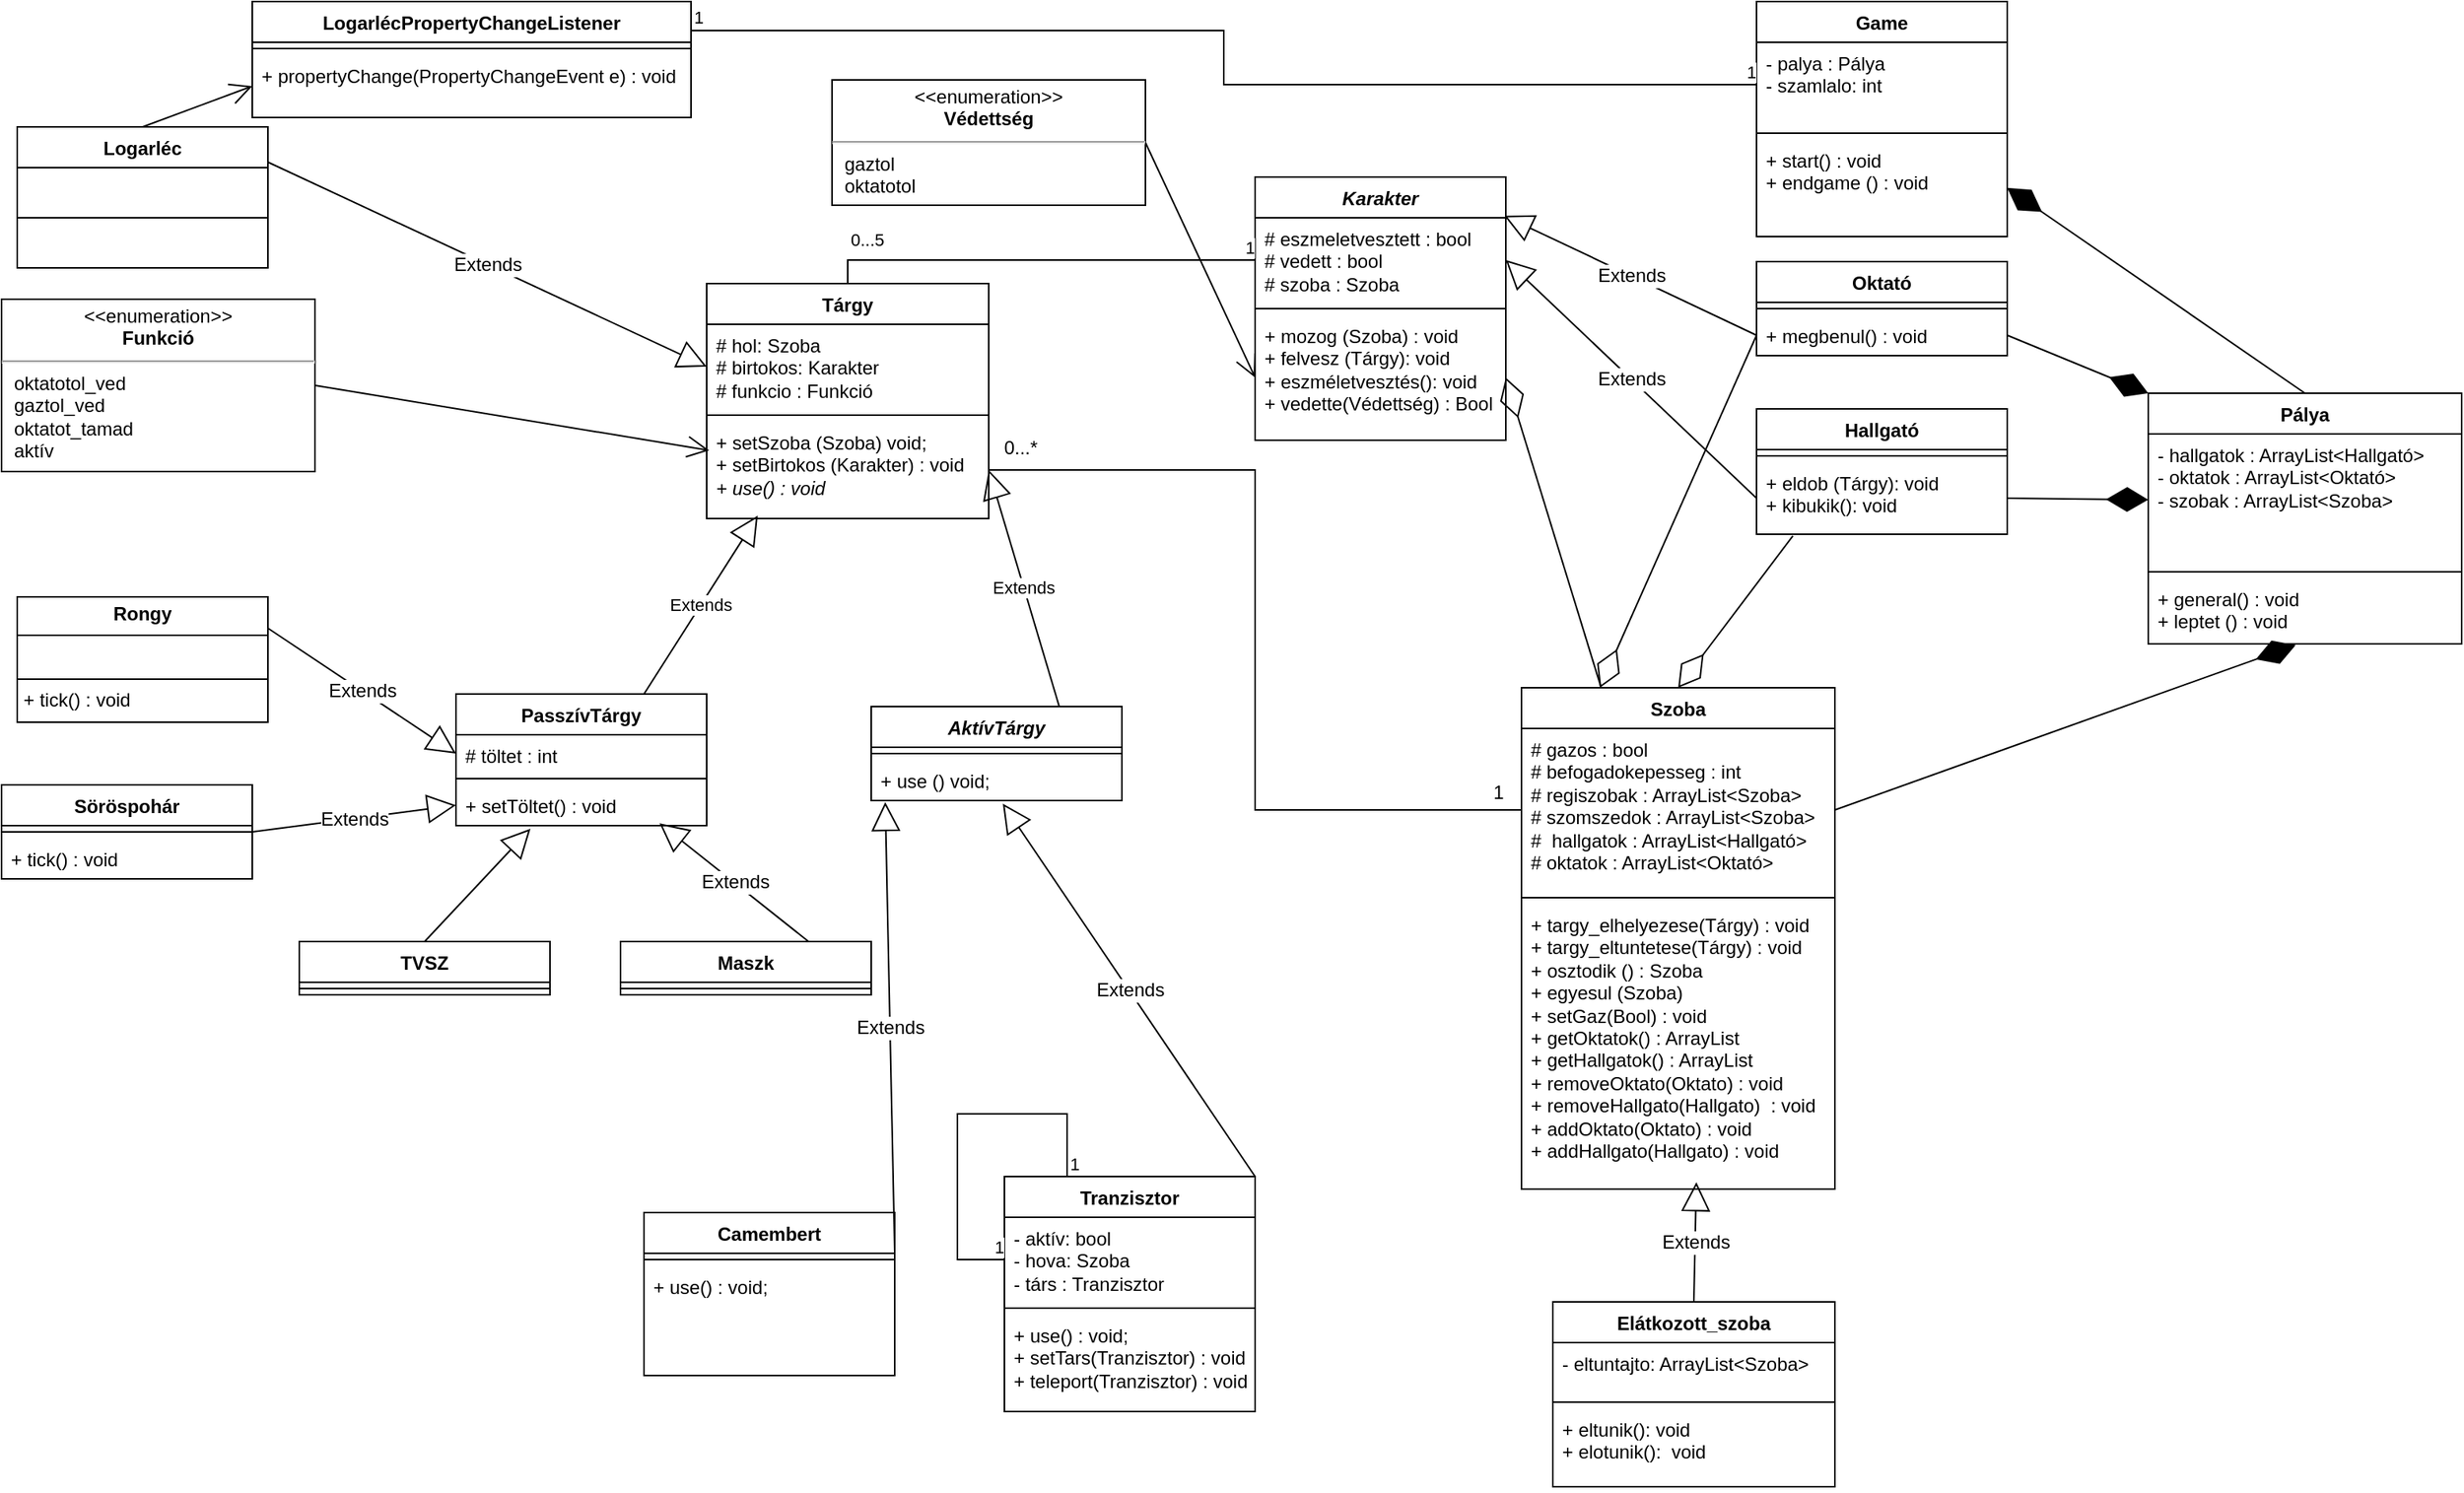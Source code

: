 <mxfile version="24.0.4" type="device">
  <diagram id="C5RBs43oDa-KdzZeNtuy" name="Page-1">
    <mxGraphModel dx="3015" dy="1791" grid="1" gridSize="10" guides="1" tooltips="1" connect="1" arrows="1" fold="1" page="1" pageScale="1" pageWidth="827" pageHeight="1169" math="0" shadow="0">
      <root>
        <mxCell id="WIyWlLk6GJQsqaUBKTNV-0" />
        <mxCell id="WIyWlLk6GJQsqaUBKTNV-1" parent="WIyWlLk6GJQsqaUBKTNV-0" />
        <mxCell id="liVg2b1eHVzyyDHq6AiH-12" value="Hallgató" style="swimlane;fontStyle=1;align=center;verticalAlign=top;childLayout=stackLayout;horizontal=1;startSize=26;horizontalStack=0;resizeParent=1;resizeParentMax=0;resizeLast=0;collapsible=1;marginBottom=0;whiteSpace=wrap;html=1;" parent="WIyWlLk6GJQsqaUBKTNV-1" vertex="1">
          <mxGeometry x="-450" y="-250" width="160" height="80" as="geometry" />
        </mxCell>
        <mxCell id="liVg2b1eHVzyyDHq6AiH-14" value="" style="line;strokeWidth=1;fillColor=none;align=left;verticalAlign=middle;spacingTop=-1;spacingLeft=3;spacingRight=3;rotatable=0;labelPosition=right;points=[];portConstraint=eastwest;strokeColor=inherit;" parent="liVg2b1eHVzyyDHq6AiH-12" vertex="1">
          <mxGeometry y="26" width="160" height="8" as="geometry" />
        </mxCell>
        <mxCell id="liVg2b1eHVzyyDHq6AiH-15" value="+ eldob (Tárgy): void&lt;div&gt;+ kibukik(): void&lt;/div&gt;" style="text;strokeColor=none;fillColor=none;align=left;verticalAlign=top;spacingLeft=4;spacingRight=4;overflow=hidden;rotatable=0;points=[[0,0.5],[1,0.5]];portConstraint=eastwest;whiteSpace=wrap;html=1;" parent="liVg2b1eHVzyyDHq6AiH-12" vertex="1">
          <mxGeometry y="34" width="160" height="46" as="geometry" />
        </mxCell>
        <mxCell id="liVg2b1eHVzyyDHq6AiH-16" value="Extends" style="endArrow=block;endSize=16;endFill=0;html=1;rounded=0;fontSize=12;exitX=0;exitY=0.5;exitDx=0;exitDy=0;entryX=0.994;entryY=-0.023;entryDx=0;entryDy=0;entryPerimeter=0;" parent="WIyWlLk6GJQsqaUBKTNV-1" source="CmgG8IMW6oukcENmb1vx-8" target="liVg2b1eHVzyyDHq6AiH-5" edge="1">
          <mxGeometry width="160" relative="1" as="geometry">
            <mxPoint x="-160" y="130" as="sourcePoint" />
            <mxPoint x="620" y="510" as="targetPoint" />
          </mxGeometry>
        </mxCell>
        <mxCell id="liVg2b1eHVzyyDHq6AiH-17" value="Extends" style="endArrow=block;endSize=16;endFill=0;html=1;rounded=0;fontSize=12;exitX=0;exitY=0.5;exitDx=0;exitDy=0;entryX=1;entryY=0.5;entryDx=0;entryDy=0;" parent="WIyWlLk6GJQsqaUBKTNV-1" source="liVg2b1eHVzyyDHq6AiH-15" target="liVg2b1eHVzyyDHq6AiH-5" edge="1">
          <mxGeometry width="160" relative="1" as="geometry">
            <mxPoint x="300" y="581" as="sourcePoint" />
            <mxPoint x="220" y="360" as="targetPoint" />
          </mxGeometry>
        </mxCell>
        <mxCell id="liVg2b1eHVzyyDHq6AiH-18" value="Tárgy" style="swimlane;fontStyle=1;align=center;verticalAlign=top;childLayout=stackLayout;horizontal=1;startSize=26;horizontalStack=0;resizeParent=1;resizeParentMax=0;resizeLast=0;collapsible=1;marginBottom=0;whiteSpace=wrap;html=1;" parent="WIyWlLk6GJQsqaUBKTNV-1" vertex="1">
          <mxGeometry x="-1120" y="-330" width="180" height="150" as="geometry" />
        </mxCell>
        <mxCell id="liVg2b1eHVzyyDHq6AiH-19" value="# hol: Szoba&lt;div&gt;# birtokos: Karakter&lt;/div&gt;&lt;div&gt;# funkcio : Funkció&lt;br&gt;&lt;/div&gt;" style="text;strokeColor=none;fillColor=none;align=left;verticalAlign=top;spacingLeft=4;spacingRight=4;overflow=hidden;rotatable=0;points=[[0,0.5],[1,0.5]];portConstraint=eastwest;whiteSpace=wrap;html=1;" parent="liVg2b1eHVzyyDHq6AiH-18" vertex="1">
          <mxGeometry y="26" width="180" height="54" as="geometry" />
        </mxCell>
        <mxCell id="liVg2b1eHVzyyDHq6AiH-20" value="" style="line;strokeWidth=1;fillColor=none;align=left;verticalAlign=middle;spacingTop=-1;spacingLeft=3;spacingRight=3;rotatable=0;labelPosition=right;points=[];portConstraint=eastwest;strokeColor=inherit;" parent="liVg2b1eHVzyyDHq6AiH-18" vertex="1">
          <mxGeometry y="80" width="180" height="8" as="geometry" />
        </mxCell>
        <mxCell id="liVg2b1eHVzyyDHq6AiH-21" value="+ setSzoba (Szoba) void;&lt;div&gt;+ setBirtokos (Karakter) : void&lt;/div&gt;&lt;div&gt;&lt;i&gt;+ use() : void&lt;/i&gt;&lt;/div&gt;&lt;div&gt;&lt;br&gt;&lt;/div&gt;" style="text;strokeColor=none;fillColor=none;align=left;verticalAlign=top;spacingLeft=4;spacingRight=4;overflow=hidden;rotatable=0;points=[[0,0.5],[1,0.5]];portConstraint=eastwest;whiteSpace=wrap;html=1;" parent="liVg2b1eHVzyyDHq6AiH-18" vertex="1">
          <mxGeometry y="88" width="180" height="62" as="geometry" />
        </mxCell>
        <mxCell id="liVg2b1eHVzyyDHq6AiH-22" value="Camembert" style="swimlane;fontStyle=1;align=center;verticalAlign=top;childLayout=stackLayout;horizontal=1;startSize=26;horizontalStack=0;resizeParent=1;resizeParentMax=0;resizeLast=0;collapsible=1;marginBottom=0;whiteSpace=wrap;html=1;" parent="WIyWlLk6GJQsqaUBKTNV-1" vertex="1">
          <mxGeometry x="-1160" y="263" width="160" height="104" as="geometry" />
        </mxCell>
        <mxCell id="liVg2b1eHVzyyDHq6AiH-24" value="" style="line;strokeWidth=1;fillColor=none;align=left;verticalAlign=middle;spacingTop=-1;spacingLeft=3;spacingRight=3;rotatable=0;labelPosition=right;points=[];portConstraint=eastwest;strokeColor=inherit;" parent="liVg2b1eHVzyyDHq6AiH-22" vertex="1">
          <mxGeometry y="26" width="160" height="8" as="geometry" />
        </mxCell>
        <mxCell id="liVg2b1eHVzyyDHq6AiH-25" value="+ use() : void;" style="text;strokeColor=none;fillColor=none;align=left;verticalAlign=top;spacingLeft=4;spacingRight=4;overflow=hidden;rotatable=0;points=[[0,0.5],[1,0.5]];portConstraint=eastwest;whiteSpace=wrap;html=1;" parent="liVg2b1eHVzyyDHq6AiH-22" vertex="1">
          <mxGeometry y="34" width="160" height="70" as="geometry" />
        </mxCell>
        <mxCell id="liVg2b1eHVzyyDHq6AiH-26" value="Tranzisztor" style="swimlane;fontStyle=1;align=center;verticalAlign=top;childLayout=stackLayout;horizontal=1;startSize=26;horizontalStack=0;resizeParent=1;resizeParentMax=0;resizeLast=0;collapsible=1;marginBottom=0;whiteSpace=wrap;html=1;" parent="WIyWlLk6GJQsqaUBKTNV-1" vertex="1">
          <mxGeometry x="-930" y="240" width="160" height="150" as="geometry" />
        </mxCell>
        <mxCell id="liVg2b1eHVzyyDHq6AiH-27" value="- aktív: bool&lt;br&gt;- hova: Szoba&lt;div&gt;- társ : Tranzisztor&lt;/div&gt;" style="text;strokeColor=none;fillColor=none;align=left;verticalAlign=top;spacingLeft=4;spacingRight=4;overflow=hidden;rotatable=0;points=[[0,0.5],[1,0.5]];portConstraint=eastwest;whiteSpace=wrap;html=1;" parent="liVg2b1eHVzyyDHq6AiH-26" vertex="1">
          <mxGeometry y="26" width="160" height="54" as="geometry" />
        </mxCell>
        <mxCell id="liVg2b1eHVzyyDHq6AiH-28" value="" style="line;strokeWidth=1;fillColor=none;align=left;verticalAlign=middle;spacingTop=-1;spacingLeft=3;spacingRight=3;rotatable=0;labelPosition=right;points=[];portConstraint=eastwest;strokeColor=inherit;" parent="liVg2b1eHVzyyDHq6AiH-26" vertex="1">
          <mxGeometry y="80" width="160" height="8" as="geometry" />
        </mxCell>
        <mxCell id="liVg2b1eHVzyyDHq6AiH-29" value="+ use() : void;&lt;div&gt;+ setTars(Tranzisztor) : void&lt;/div&gt;&lt;div&gt;+ teleport(Tranzisztor) : void&lt;/div&gt;" style="text;strokeColor=none;fillColor=none;align=left;verticalAlign=top;spacingLeft=4;spacingRight=4;overflow=hidden;rotatable=0;points=[[0,0.5],[1,0.5]];portConstraint=eastwest;whiteSpace=wrap;html=1;" parent="liVg2b1eHVzyyDHq6AiH-26" vertex="1">
          <mxGeometry y="88" width="160" height="62" as="geometry" />
        </mxCell>
        <mxCell id="Wf1U9Wc8xrtjNbDkt5ti-0" value="" style="endArrow=none;html=1;edgeStyle=orthogonalEdgeStyle;rounded=0;exitX=0.25;exitY=0;exitDx=0;exitDy=0;entryX=0;entryY=0.5;entryDx=0;entryDy=0;" parent="liVg2b1eHVzyyDHq6AiH-26" source="liVg2b1eHVzyyDHq6AiH-26" target="liVg2b1eHVzyyDHq6AiH-27" edge="1">
          <mxGeometry relative="1" as="geometry">
            <mxPoint x="20" y="-230" as="sourcePoint" />
            <mxPoint x="180" y="-230" as="targetPoint" />
            <Array as="points">
              <mxPoint x="40" y="-40" />
              <mxPoint x="-30" y="-40" />
              <mxPoint x="-30" y="53" />
            </Array>
          </mxGeometry>
        </mxCell>
        <mxCell id="Wf1U9Wc8xrtjNbDkt5ti-1" value="1" style="edgeLabel;resizable=0;html=1;align=left;verticalAlign=bottom;" parent="Wf1U9Wc8xrtjNbDkt5ti-0" connectable="0" vertex="1">
          <mxGeometry x="-1" relative="1" as="geometry" />
        </mxCell>
        <mxCell id="Wf1U9Wc8xrtjNbDkt5ti-2" value="1" style="edgeLabel;resizable=0;html=1;align=right;verticalAlign=bottom;" parent="Wf1U9Wc8xrtjNbDkt5ti-0" connectable="0" vertex="1">
          <mxGeometry x="1" relative="1" as="geometry" />
        </mxCell>
        <mxCell id="liVg2b1eHVzyyDHq6AiH-30" value="Logarléc&lt;div&gt;&lt;br/&gt;&lt;/div&gt;" style="swimlane;fontStyle=1;align=center;verticalAlign=top;childLayout=stackLayout;horizontal=1;startSize=26;horizontalStack=0;resizeParent=1;resizeParentMax=0;resizeLast=0;collapsible=1;marginBottom=0;whiteSpace=wrap;html=1;" parent="WIyWlLk6GJQsqaUBKTNV-1" vertex="1">
          <mxGeometry x="-1560" y="-430" width="160" height="90" as="geometry" />
        </mxCell>
        <mxCell id="liVg2b1eHVzyyDHq6AiH-32" value="" style="line;strokeWidth=1;fillColor=none;align=left;verticalAlign=middle;spacingTop=-1;spacingLeft=3;spacingRight=3;rotatable=0;labelPosition=right;points=[];portConstraint=eastwest;strokeColor=inherit;" parent="liVg2b1eHVzyyDHq6AiH-30" vertex="1">
          <mxGeometry y="26" width="160" height="64" as="geometry" />
        </mxCell>
        <mxCell id="liVg2b1eHVzyyDHq6AiH-34" value="TVSZ" style="swimlane;fontStyle=1;align=center;verticalAlign=top;childLayout=stackLayout;horizontal=1;startSize=26;horizontalStack=0;resizeParent=1;resizeParentMax=0;resizeLast=0;collapsible=1;marginBottom=0;whiteSpace=wrap;html=1;" parent="WIyWlLk6GJQsqaUBKTNV-1" vertex="1">
          <mxGeometry x="-1380" y="90" width="160" height="34" as="geometry" />
        </mxCell>
        <mxCell id="liVg2b1eHVzyyDHq6AiH-36" value="" style="line;strokeWidth=1;fillColor=none;align=left;verticalAlign=middle;spacingTop=-1;spacingLeft=3;spacingRight=3;rotatable=0;labelPosition=right;points=[];portConstraint=eastwest;strokeColor=inherit;" parent="liVg2b1eHVzyyDHq6AiH-34" vertex="1">
          <mxGeometry y="26" width="160" height="8" as="geometry" />
        </mxCell>
        <mxCell id="liVg2b1eHVzyyDHq6AiH-42" value="Maszk" style="swimlane;fontStyle=1;align=center;verticalAlign=top;childLayout=stackLayout;horizontal=1;startSize=26;horizontalStack=0;resizeParent=1;resizeParentMax=0;resizeLast=0;collapsible=1;marginBottom=0;whiteSpace=wrap;html=1;" parent="WIyWlLk6GJQsqaUBKTNV-1" vertex="1">
          <mxGeometry x="-1175" y="90" width="160" height="34" as="geometry" />
        </mxCell>
        <mxCell id="liVg2b1eHVzyyDHq6AiH-44" value="" style="line;strokeWidth=1;fillColor=none;align=left;verticalAlign=middle;spacingTop=-1;spacingLeft=3;spacingRight=3;rotatable=0;labelPosition=right;points=[];portConstraint=eastwest;strokeColor=inherit;" parent="liVg2b1eHVzyyDHq6AiH-42" vertex="1">
          <mxGeometry y="26" width="160" height="8" as="geometry" />
        </mxCell>
        <mxCell id="liVg2b1eHVzyyDHq6AiH-46" value="Extends" style="endArrow=block;endSize=16;endFill=0;html=1;rounded=0;fontSize=12;entryX=0;entryY=0.5;entryDx=0;entryDy=0;exitX=1;exitY=0.25;exitDx=0;exitDy=0;" parent="WIyWlLk6GJQsqaUBKTNV-1" source="nEv1VGdcIawjLyDlPLkH-20" target="pNskKDqsRd7ZHqcQBM6l-8" edge="1">
          <mxGeometry width="160" relative="1" as="geometry">
            <mxPoint x="-1490" y="19" as="sourcePoint" />
            <mxPoint x="160" y="289" as="targetPoint" />
          </mxGeometry>
        </mxCell>
        <mxCell id="liVg2b1eHVzyyDHq6AiH-47" value="Extends" style="endArrow=block;endSize=16;endFill=0;html=1;rounded=0;fontSize=12;exitX=0.75;exitY=0;exitDx=0;exitDy=0;entryX=0.812;entryY=0.943;entryDx=0;entryDy=0;entryPerimeter=0;" parent="WIyWlLk6GJQsqaUBKTNV-1" source="liVg2b1eHVzyyDHq6AiH-42" target="pNskKDqsRd7ZHqcQBM6l-10" edge="1">
          <mxGeometry width="160" relative="1" as="geometry">
            <mxPoint x="100" y="480" as="sourcePoint" />
            <mxPoint x="170" y="299" as="targetPoint" />
          </mxGeometry>
        </mxCell>
        <mxCell id="liVg2b1eHVzyyDHq6AiH-48" value="Extends" style="endArrow=block;endSize=16;endFill=0;html=1;rounded=0;fontSize=12;exitX=1;exitY=0.5;exitDx=0;exitDy=0;entryX=0;entryY=0.5;entryDx=0;entryDy=0;" parent="WIyWlLk6GJQsqaUBKTNV-1" source="nEv1VGdcIawjLyDlPLkH-21" target="pNskKDqsRd7ZHqcQBM6l-10" edge="1">
          <mxGeometry width="160" relative="1" as="geometry">
            <mxPoint x="-1470" y="140" as="sourcePoint" />
            <mxPoint x="180" y="309" as="targetPoint" />
          </mxGeometry>
        </mxCell>
        <mxCell id="liVg2b1eHVzyyDHq6AiH-49" value="Extends" style="endArrow=block;endSize=16;endFill=0;html=1;rounded=0;fontSize=12;exitX=1;exitY=0.25;exitDx=0;exitDy=0;entryX=0;entryY=0.5;entryDx=0;entryDy=0;" parent="WIyWlLk6GJQsqaUBKTNV-1" source="liVg2b1eHVzyyDHq6AiH-30" target="liVg2b1eHVzyyDHq6AiH-19" edge="1">
          <mxGeometry width="160" relative="1" as="geometry">
            <mxPoint x="-1450" y="-53" as="sourcePoint" />
            <mxPoint x="190" y="320" as="targetPoint" />
          </mxGeometry>
        </mxCell>
        <mxCell id="liVg2b1eHVzyyDHq6AiH-50" value="Extends" style="endArrow=block;endSize=16;endFill=0;html=1;rounded=0;fontSize=12;exitX=1;exitY=0;exitDx=0;exitDy=0;entryX=0.525;entryY=1.077;entryDx=0;entryDy=0;entryPerimeter=0;" parent="WIyWlLk6GJQsqaUBKTNV-1" source="liVg2b1eHVzyyDHq6AiH-26" target="pNskKDqsRd7ZHqcQBM6l-14" edge="1">
          <mxGeometry width="160" relative="1" as="geometry">
            <mxPoint x="130" y="510" as="sourcePoint" />
            <mxPoint x="200" y="329" as="targetPoint" />
          </mxGeometry>
        </mxCell>
        <mxCell id="liVg2b1eHVzyyDHq6AiH-51" value="Extends" style="endArrow=block;endSize=16;endFill=0;html=1;rounded=0;fontSize=12;exitX=1;exitY=0.25;exitDx=0;exitDy=0;entryX=0.056;entryY=1.038;entryDx=0;entryDy=0;entryPerimeter=0;" parent="WIyWlLk6GJQsqaUBKTNV-1" source="liVg2b1eHVzyyDHq6AiH-22" target="pNskKDqsRd7ZHqcQBM6l-14" edge="1">
          <mxGeometry width="160" relative="1" as="geometry">
            <mxPoint x="140" y="520" as="sourcePoint" />
            <mxPoint x="210" y="339" as="targetPoint" />
          </mxGeometry>
        </mxCell>
        <mxCell id="liVg2b1eHVzyyDHq6AiH-59" value="Pálya" style="swimlane;fontStyle=1;align=center;verticalAlign=top;childLayout=stackLayout;horizontal=1;startSize=26;horizontalStack=0;resizeParent=1;resizeParentMax=0;resizeLast=0;collapsible=1;marginBottom=0;whiteSpace=wrap;html=1;" parent="WIyWlLk6GJQsqaUBKTNV-1" vertex="1">
          <mxGeometry x="-200" y="-260" width="200" height="160" as="geometry" />
        </mxCell>
        <mxCell id="liVg2b1eHVzyyDHq6AiH-60" value="- hallgatok : ArrayList&amp;lt;Hallgató&amp;gt;&amp;nbsp;&lt;br&gt;- oktatok : ArrayList&amp;lt;Oktató&amp;gt;&lt;br&gt;- szobak : ArrayList&amp;lt;Szoba&amp;gt;" style="text;strokeColor=none;fillColor=none;align=left;verticalAlign=top;spacingLeft=4;spacingRight=4;overflow=hidden;rotatable=0;points=[[0,0.5],[1,0.5]];portConstraint=eastwest;whiteSpace=wrap;html=1;" parent="liVg2b1eHVzyyDHq6AiH-59" vertex="1">
          <mxGeometry y="26" width="200" height="84" as="geometry" />
        </mxCell>
        <mxCell id="liVg2b1eHVzyyDHq6AiH-61" value="" style="line;strokeWidth=1;fillColor=none;align=left;verticalAlign=middle;spacingTop=-1;spacingLeft=3;spacingRight=3;rotatable=0;labelPosition=right;points=[];portConstraint=eastwest;strokeColor=inherit;" parent="liVg2b1eHVzyyDHq6AiH-59" vertex="1">
          <mxGeometry y="110" width="200" height="8" as="geometry" />
        </mxCell>
        <mxCell id="liVg2b1eHVzyyDHq6AiH-62" value="+ general() : void&lt;br&gt;+ leptet () : void" style="text;strokeColor=none;fillColor=none;align=left;verticalAlign=top;spacingLeft=4;spacingRight=4;overflow=hidden;rotatable=0;points=[[0,0.5],[1,0.5]];portConstraint=eastwest;whiteSpace=wrap;html=1;" parent="liVg2b1eHVzyyDHq6AiH-59" vertex="1">
          <mxGeometry y="118" width="200" height="42" as="geometry" />
        </mxCell>
        <mxCell id="liVg2b1eHVzyyDHq6AiH-67" value="Szoba" style="swimlane;fontStyle=1;align=center;verticalAlign=top;childLayout=stackLayout;horizontal=1;startSize=26;horizontalStack=0;resizeParent=1;resizeParentMax=0;resizeLast=0;collapsible=1;marginBottom=0;whiteSpace=wrap;html=1;" parent="WIyWlLk6GJQsqaUBKTNV-1" vertex="1">
          <mxGeometry x="-600" y="-72" width="200" height="320" as="geometry" />
        </mxCell>
        <mxCell id="liVg2b1eHVzyyDHq6AiH-68" value="# gazos : bool&lt;div&gt;# befogadokepesseg : int&lt;/div&gt;&lt;div&gt;# regiszobak : ArrayList&amp;lt;Szoba&amp;gt;&lt;/div&gt;&lt;div&gt;&lt;span style=&quot;background-color: initial;&quot;&gt;# szomszedok : ArrayList&amp;lt;Szoba&amp;gt;&lt;/span&gt;&lt;br&gt;&lt;/div&gt;&lt;div&gt;&lt;span style=&quot;background-color: initial;&quot;&gt;#&amp;nbsp;&lt;/span&gt;&lt;span style=&quot;background-color: initial;&quot;&gt;&amp;nbsp;hallgatok : ArrayList&amp;lt;Hallgató&amp;gt;&amp;nbsp;&lt;/span&gt;&lt;/div&gt;# oktatok : ArrayList&amp;lt;Oktató&amp;gt;" style="text;strokeColor=none;fillColor=none;align=left;verticalAlign=top;spacingLeft=4;spacingRight=4;overflow=hidden;rotatable=0;points=[[0,0.5],[1,0.5]];portConstraint=eastwest;whiteSpace=wrap;html=1;" parent="liVg2b1eHVzyyDHq6AiH-67" vertex="1">
          <mxGeometry y="26" width="200" height="104" as="geometry" />
        </mxCell>
        <mxCell id="liVg2b1eHVzyyDHq6AiH-69" value="" style="line;strokeWidth=1;fillColor=none;align=left;verticalAlign=middle;spacingTop=-1;spacingLeft=3;spacingRight=3;rotatable=0;labelPosition=right;points=[];portConstraint=eastwest;strokeColor=inherit;" parent="liVg2b1eHVzyyDHq6AiH-67" vertex="1">
          <mxGeometry y="130" width="200" height="8" as="geometry" />
        </mxCell>
        <mxCell id="liVg2b1eHVzyyDHq6AiH-70" value="+ targy_elhelyezese(Tárgy) : void&lt;br&gt;+ targy_eltuntetese(Tárgy) : void&lt;div&gt;+ osztodik () : Szoba&lt;/div&gt;&lt;div&gt;+ egyesul (Szoba)&lt;/div&gt;&lt;div&gt;+ setGaz(Bool) : void&lt;/div&gt;&lt;div&gt;+ getOktatok() : ArrayList&lt;/div&gt;&lt;div&gt;+ getHallgatok() : ArrayList&lt;/div&gt;&lt;div&gt;&lt;div&gt;+ removeOktato(&lt;span style=&quot;background-color: initial;&quot;&gt;Oktato&lt;/span&gt;&lt;span style=&quot;background-color: initial;&quot;&gt;) : void&lt;/span&gt;&lt;/div&gt;&lt;div&gt;+ removeHallgato(Hallgato&lt;span style=&quot;background-color: initial;&quot;&gt;)&amp;nbsp; : void&lt;/span&gt;&lt;/div&gt;&lt;/div&gt;&lt;div&gt;&lt;div&gt;+ addOktato(Oktato) : void&lt;/div&gt;&lt;div&gt;+ addHallgato(Hallgato) : void&lt;/div&gt;&lt;/div&gt;" style="text;strokeColor=none;fillColor=none;align=left;verticalAlign=top;spacingLeft=4;spacingRight=4;overflow=hidden;rotatable=0;points=[[0,0.5],[1,0.5]];portConstraint=eastwest;whiteSpace=wrap;html=1;" parent="liVg2b1eHVzyyDHq6AiH-67" vertex="1">
          <mxGeometry y="138" width="200" height="182" as="geometry" />
        </mxCell>
        <mxCell id="liVg2b1eHVzyyDHq6AiH-75" value="Elátkozott_szoba" style="swimlane;fontStyle=1;align=center;verticalAlign=top;childLayout=stackLayout;horizontal=1;startSize=26;horizontalStack=0;resizeParent=1;resizeParentMax=0;resizeLast=0;collapsible=1;marginBottom=0;whiteSpace=wrap;html=1;" parent="WIyWlLk6GJQsqaUBKTNV-1" vertex="1">
          <mxGeometry x="-580" y="320" width="180" height="118" as="geometry" />
        </mxCell>
        <mxCell id="liVg2b1eHVzyyDHq6AiH-76" value="- eltuntajto: ArrayList&amp;lt;Szoba&amp;gt;" style="text;strokeColor=none;fillColor=none;align=left;verticalAlign=top;spacingLeft=4;spacingRight=4;overflow=hidden;rotatable=0;points=[[0,0.5],[1,0.5]];portConstraint=eastwest;whiteSpace=wrap;html=1;" parent="liVg2b1eHVzyyDHq6AiH-75" vertex="1">
          <mxGeometry y="26" width="180" height="34" as="geometry" />
        </mxCell>
        <mxCell id="liVg2b1eHVzyyDHq6AiH-77" value="" style="line;strokeWidth=1;fillColor=none;align=left;verticalAlign=middle;spacingTop=-1;spacingLeft=3;spacingRight=3;rotatable=0;labelPosition=right;points=[];portConstraint=eastwest;strokeColor=inherit;" parent="liVg2b1eHVzyyDHq6AiH-75" vertex="1">
          <mxGeometry y="60" width="180" height="8" as="geometry" />
        </mxCell>
        <mxCell id="liVg2b1eHVzyyDHq6AiH-78" value="+ eltunik(): void&lt;br&gt;+ elotunik():&amp;nbsp; void" style="text;strokeColor=none;fillColor=none;align=left;verticalAlign=top;spacingLeft=4;spacingRight=4;overflow=hidden;rotatable=0;points=[[0,0.5],[1,0.5]];portConstraint=eastwest;whiteSpace=wrap;html=1;" parent="liVg2b1eHVzyyDHq6AiH-75" vertex="1">
          <mxGeometry y="68" width="180" height="50" as="geometry" />
        </mxCell>
        <mxCell id="liVg2b1eHVzyyDHq6AiH-79" value="Extends" style="endArrow=block;endSize=16;endFill=0;html=1;rounded=0;fontSize=12;exitX=0.5;exitY=0;exitDx=0;exitDy=0;entryX=0.558;entryY=0.976;entryDx=0;entryDy=0;entryPerimeter=0;" parent="WIyWlLk6GJQsqaUBKTNV-1" source="liVg2b1eHVzyyDHq6AiH-75" target="liVg2b1eHVzyyDHq6AiH-70" edge="1">
          <mxGeometry width="160" relative="1" as="geometry">
            <mxPoint x="140" y="410" as="sourcePoint" />
            <mxPoint x="300" y="410" as="targetPoint" />
          </mxGeometry>
        </mxCell>
        <mxCell id="liVg2b1eHVzyyDHq6AiH-81" value="" style="endArrow=diamondThin;endFill=1;endSize=24;html=1;rounded=0;fontSize=12;exitX=1;exitY=0.5;exitDx=0;exitDy=0;entryX=0.47;entryY=1.019;entryDx=0;entryDy=0;entryPerimeter=0;" parent="WIyWlLk6GJQsqaUBKTNV-1" source="liVg2b1eHVzyyDHq6AiH-68" target="liVg2b1eHVzyyDHq6AiH-62" edge="1">
          <mxGeometry width="160" relative="1" as="geometry">
            <mxPoint x="140" y="410" as="sourcePoint" />
            <mxPoint x="300" y="410" as="targetPoint" />
          </mxGeometry>
        </mxCell>
        <mxCell id="oWC7oMZhy6fv-q2rILfH-2" value="" style="endArrow=diamondThin;endFill=1;endSize=24;html=1;rounded=0;exitX=1;exitY=0.5;exitDx=0;exitDy=0;entryX=0;entryY=0;entryDx=0;entryDy=0;" parent="WIyWlLk6GJQsqaUBKTNV-1" source="CmgG8IMW6oukcENmb1vx-8" target="liVg2b1eHVzyyDHq6AiH-59" edge="1">
          <mxGeometry width="160" relative="1" as="geometry">
            <mxPoint x="-240" y="197.5" as="sourcePoint" />
            <mxPoint x="-390" y="180" as="targetPoint" />
          </mxGeometry>
        </mxCell>
        <mxCell id="oWC7oMZhy6fv-q2rILfH-3" value="Game" style="swimlane;fontStyle=1;align=center;verticalAlign=top;childLayout=stackLayout;horizontal=1;startSize=26;horizontalStack=0;resizeParent=1;resizeParentMax=0;resizeLast=0;collapsible=1;marginBottom=0;whiteSpace=wrap;html=1;" parent="WIyWlLk6GJQsqaUBKTNV-1" vertex="1">
          <mxGeometry x="-450" y="-510" width="160" height="150" as="geometry" />
        </mxCell>
        <mxCell id="oWC7oMZhy6fv-q2rILfH-4" value="- palya : Pálya&lt;br&gt;- szamlalo: int" style="text;strokeColor=none;fillColor=none;align=left;verticalAlign=top;spacingLeft=4;spacingRight=4;overflow=hidden;rotatable=0;points=[[0,0.5],[1,0.5]];portConstraint=eastwest;whiteSpace=wrap;html=1;" parent="oWC7oMZhy6fv-q2rILfH-3" vertex="1">
          <mxGeometry y="26" width="160" height="54" as="geometry" />
        </mxCell>
        <mxCell id="oWC7oMZhy6fv-q2rILfH-5" value="" style="line;strokeWidth=1;fillColor=none;align=left;verticalAlign=middle;spacingTop=-1;spacingLeft=3;spacingRight=3;rotatable=0;labelPosition=right;points=[];portConstraint=eastwest;strokeColor=inherit;" parent="oWC7oMZhy6fv-q2rILfH-3" vertex="1">
          <mxGeometry y="80" width="160" height="8" as="geometry" />
        </mxCell>
        <mxCell id="oWC7oMZhy6fv-q2rILfH-6" value="+ start() : void&lt;div&gt;+ endgame () : void&lt;/div&gt;" style="text;strokeColor=none;fillColor=none;align=left;verticalAlign=top;spacingLeft=4;spacingRight=4;overflow=hidden;rotatable=0;points=[[0,0.5],[1,0.5]];portConstraint=eastwest;whiteSpace=wrap;html=1;" parent="oWC7oMZhy6fv-q2rILfH-3" vertex="1">
          <mxGeometry y="88" width="160" height="62" as="geometry" />
        </mxCell>
        <mxCell id="oWC7oMZhy6fv-q2rILfH-7" value="" style="endArrow=diamondThin;endFill=1;endSize=24;html=1;rounded=0;exitX=0.5;exitY=0;exitDx=0;exitDy=0;entryX=1;entryY=0.5;entryDx=0;entryDy=0;" parent="WIyWlLk6GJQsqaUBKTNV-1" source="liVg2b1eHVzyyDHq6AiH-59" target="oWC7oMZhy6fv-q2rILfH-6" edge="1">
          <mxGeometry width="160" relative="1" as="geometry">
            <mxPoint x="-170" y="10" as="sourcePoint" />
            <mxPoint x="-10" y="10" as="targetPoint" />
          </mxGeometry>
        </mxCell>
        <mxCell id="CmgG8IMW6oukcENmb1vx-5" value="Oktató&lt;div&gt;&lt;br&gt;&lt;/div&gt;" style="swimlane;fontStyle=1;align=center;verticalAlign=top;childLayout=stackLayout;horizontal=1;startSize=26;horizontalStack=0;resizeParent=1;resizeParentMax=0;resizeLast=0;collapsible=1;marginBottom=0;whiteSpace=wrap;html=1;" parent="WIyWlLk6GJQsqaUBKTNV-1" vertex="1">
          <mxGeometry x="-450" y="-344" width="160" height="60" as="geometry" />
        </mxCell>
        <mxCell id="CmgG8IMW6oukcENmb1vx-7" value="" style="line;strokeWidth=1;fillColor=none;align=left;verticalAlign=middle;spacingTop=-1;spacingLeft=3;spacingRight=3;rotatable=0;labelPosition=right;points=[];portConstraint=eastwest;strokeColor=inherit;" parent="CmgG8IMW6oukcENmb1vx-5" vertex="1">
          <mxGeometry y="26" width="160" height="8" as="geometry" />
        </mxCell>
        <mxCell id="CmgG8IMW6oukcENmb1vx-8" value="+ megbenul() : void" style="text;strokeColor=none;fillColor=none;align=left;verticalAlign=top;spacingLeft=4;spacingRight=4;overflow=hidden;rotatable=0;points=[[0,0.5],[1,0.5]];portConstraint=eastwest;whiteSpace=wrap;html=1;" parent="CmgG8IMW6oukcENmb1vx-5" vertex="1">
          <mxGeometry y="34" width="160" height="26" as="geometry" />
        </mxCell>
        <mxCell id="-bQDTAkJQ9zsYE_li5oX-1" value="" style="endArrow=diamondThin;endFill=1;endSize=24;html=1;rounded=0;exitX=1;exitY=0.5;exitDx=0;exitDy=0;entryX=0;entryY=0.5;entryDx=0;entryDy=0;" parent="WIyWlLk6GJQsqaUBKTNV-1" source="liVg2b1eHVzyyDHq6AiH-15" target="liVg2b1eHVzyyDHq6AiH-60" edge="1">
          <mxGeometry width="160" relative="1" as="geometry">
            <mxPoint x="19" y="80" as="sourcePoint" />
            <mxPoint x="-480" y="74" as="targetPoint" />
          </mxGeometry>
        </mxCell>
        <mxCell id="liVg2b1eHVzyyDHq6AiH-4" value="&lt;i&gt;Karakter&lt;/i&gt;" style="swimlane;fontStyle=1;align=center;verticalAlign=top;childLayout=stackLayout;horizontal=1;startSize=26;horizontalStack=0;resizeParent=1;resizeParentMax=0;resizeLast=0;collapsible=1;marginBottom=0;whiteSpace=wrap;html=1;" parent="WIyWlLk6GJQsqaUBKTNV-1" vertex="1">
          <mxGeometry x="-770" y="-398" width="160" height="168" as="geometry" />
        </mxCell>
        <mxCell id="liVg2b1eHVzyyDHq6AiH-5" value="&lt;div&gt;# eszmeletvesztett : bool&lt;/div&gt;&lt;div&gt;# vedett : bool&lt;/div&gt;&lt;div&gt;# szoba : Szoba&lt;/div&gt;" style="text;strokeColor=none;fillColor=none;align=left;verticalAlign=top;spacingLeft=4;spacingRight=4;overflow=hidden;rotatable=0;points=[[0,0.5],[1,0.5]];portConstraint=eastwest;whiteSpace=wrap;html=1;" parent="liVg2b1eHVzyyDHq6AiH-4" vertex="1">
          <mxGeometry y="26" width="160" height="54" as="geometry" />
        </mxCell>
        <mxCell id="liVg2b1eHVzyyDHq6AiH-6" value="" style="line;strokeWidth=1;fillColor=none;align=left;verticalAlign=middle;spacingTop=-1;spacingLeft=3;spacingRight=3;rotatable=0;labelPosition=right;points=[];portConstraint=eastwest;strokeColor=inherit;" parent="liVg2b1eHVzyyDHq6AiH-4" vertex="1">
          <mxGeometry y="80" width="160" height="8" as="geometry" />
        </mxCell>
        <mxCell id="liVg2b1eHVzyyDHq6AiH-7" value="+ mozog (Szoba) : void&lt;div&gt;+ felvesz (Tárgy): void&lt;/div&gt;&lt;div&gt;+ eszméletvesztés(): void&lt;/div&gt;&lt;div&gt;+ vedette(Védettség) : Bool&lt;/div&gt;" style="text;strokeColor=none;fillColor=none;align=left;verticalAlign=top;spacingLeft=4;spacingRight=4;overflow=hidden;rotatable=0;points=[[0,0.5],[1,0.5]];portConstraint=eastwest;whiteSpace=wrap;html=1;" parent="liVg2b1eHVzyyDHq6AiH-4" vertex="1">
          <mxGeometry y="88" width="160" height="80" as="geometry" />
        </mxCell>
        <mxCell id="0_Wz5i9tecj55m4EXG1f-8" value="" style="endArrow=none;html=1;edgeStyle=orthogonalEdgeStyle;rounded=0;exitX=0.5;exitY=0;exitDx=0;exitDy=0;entryX=0;entryY=0.5;entryDx=0;entryDy=0;" parent="WIyWlLk6GJQsqaUBKTNV-1" source="liVg2b1eHVzyyDHq6AiH-18" target="liVg2b1eHVzyyDHq6AiH-5" edge="1">
          <mxGeometry relative="1" as="geometry">
            <mxPoint x="-800" y="-110" as="sourcePoint" />
            <mxPoint x="-640" y="-110" as="targetPoint" />
          </mxGeometry>
        </mxCell>
        <mxCell id="0_Wz5i9tecj55m4EXG1f-9" value="0...5" style="edgeLabel;resizable=0;html=1;align=left;verticalAlign=bottom;" parent="0_Wz5i9tecj55m4EXG1f-8" connectable="0" vertex="1">
          <mxGeometry x="-1" relative="1" as="geometry">
            <mxPoint y="-20" as="offset" />
          </mxGeometry>
        </mxCell>
        <mxCell id="0_Wz5i9tecj55m4EXG1f-10" value="1" style="edgeLabel;resizable=0;html=1;align=right;verticalAlign=bottom;" parent="0_Wz5i9tecj55m4EXG1f-8" connectable="0" vertex="1">
          <mxGeometry x="1" relative="1" as="geometry" />
        </mxCell>
        <mxCell id="0_Wz5i9tecj55m4EXG1f-15" value="" style="endArrow=none;html=1;edgeStyle=orthogonalEdgeStyle;rounded=0;entryX=1;entryY=0.5;entryDx=0;entryDy=0;exitX=0;exitY=0.5;exitDx=0;exitDy=0;" parent="WIyWlLk6GJQsqaUBKTNV-1" source="liVg2b1eHVzyyDHq6AiH-68" target="liVg2b1eHVzyyDHq6AiH-21" edge="1">
          <mxGeometry relative="1" as="geometry">
            <mxPoint x="-770" y="55" as="sourcePoint" />
            <mxPoint x="-680" y="-162" as="targetPoint" />
          </mxGeometry>
        </mxCell>
        <mxCell id="0_Wz5i9tecj55m4EXG1f-18" value="0...*" style="text;html=1;align=center;verticalAlign=middle;resizable=0;points=[];autosize=1;strokeColor=none;fillColor=none;" parent="WIyWlLk6GJQsqaUBKTNV-1" vertex="1">
          <mxGeometry x="-940" y="-240" width="40" height="30" as="geometry" />
        </mxCell>
        <mxCell id="0_Wz5i9tecj55m4EXG1f-19" value="1" style="text;html=1;align=center;verticalAlign=middle;resizable=0;points=[];autosize=1;strokeColor=none;fillColor=none;" parent="WIyWlLk6GJQsqaUBKTNV-1" vertex="1">
          <mxGeometry x="-630" y="-20" width="30" height="30" as="geometry" />
        </mxCell>
        <mxCell id="SHIyQYG6_gC0C1P-3Kvj-0" value="LogarlécPropertyChangeListener" style="swimlane;fontStyle=1;align=center;verticalAlign=top;childLayout=stackLayout;horizontal=1;startSize=26;horizontalStack=0;resizeParent=1;resizeParentMax=0;resizeLast=0;collapsible=1;marginBottom=0;whiteSpace=wrap;html=1;" parent="WIyWlLk6GJQsqaUBKTNV-1" vertex="1">
          <mxGeometry x="-1410" y="-510" width="280" height="74" as="geometry" />
        </mxCell>
        <mxCell id="SHIyQYG6_gC0C1P-3Kvj-2" value="" style="line;strokeWidth=1;fillColor=none;align=left;verticalAlign=middle;spacingTop=-1;spacingLeft=3;spacingRight=3;rotatable=0;labelPosition=right;points=[];portConstraint=eastwest;strokeColor=inherit;" parent="SHIyQYG6_gC0C1P-3Kvj-0" vertex="1">
          <mxGeometry y="26" width="280" height="8" as="geometry" />
        </mxCell>
        <mxCell id="SHIyQYG6_gC0C1P-3Kvj-3" value="+ propertyChange(PropertyChangeEvent e) : void" style="text;strokeColor=none;fillColor=none;align=left;verticalAlign=top;spacingLeft=4;spacingRight=4;overflow=hidden;rotatable=0;points=[[0,0.5],[1,0.5]];portConstraint=eastwest;whiteSpace=wrap;html=1;" parent="SHIyQYG6_gC0C1P-3Kvj-0" vertex="1">
          <mxGeometry y="34" width="280" height="40" as="geometry" />
        </mxCell>
        <mxCell id="SHIyQYG6_gC0C1P-3Kvj-8" value="" style="endArrow=open;endFill=1;endSize=12;html=1;rounded=0;exitX=0.5;exitY=0;exitDx=0;exitDy=0;entryX=0;entryY=0.5;entryDx=0;entryDy=0;" parent="WIyWlLk6GJQsqaUBKTNV-1" source="liVg2b1eHVzyyDHq6AiH-30" target="SHIyQYG6_gC0C1P-3Kvj-3" edge="1">
          <mxGeometry width="160" relative="1" as="geometry">
            <mxPoint x="-1040" y="-150" as="sourcePoint" />
            <mxPoint x="-880" y="-150" as="targetPoint" />
          </mxGeometry>
        </mxCell>
        <mxCell id="pNskKDqsRd7ZHqcQBM6l-3" value="" style="endArrow=none;html=1;edgeStyle=orthogonalEdgeStyle;rounded=0;exitX=1;exitY=0.25;exitDx=0;exitDy=0;entryX=0;entryY=0.5;entryDx=0;entryDy=0;" parent="WIyWlLk6GJQsqaUBKTNV-1" source="SHIyQYG6_gC0C1P-3Kvj-0" target="oWC7oMZhy6fv-q2rILfH-4" edge="1">
          <mxGeometry relative="1" as="geometry">
            <mxPoint x="-980" y="-381" as="sourcePoint" />
            <mxPoint x="-720" y="-230" as="targetPoint" />
          </mxGeometry>
        </mxCell>
        <mxCell id="pNskKDqsRd7ZHqcQBM6l-4" value="1" style="edgeLabel;resizable=0;html=1;align=left;verticalAlign=bottom;" parent="pNskKDqsRd7ZHqcQBM6l-3" connectable="0" vertex="1">
          <mxGeometry x="-1" relative="1" as="geometry" />
        </mxCell>
        <mxCell id="pNskKDqsRd7ZHqcQBM6l-5" value="1" style="edgeLabel;resizable=0;html=1;align=right;verticalAlign=bottom;" parent="pNskKDqsRd7ZHqcQBM6l-3" connectable="0" vertex="1">
          <mxGeometry x="1" relative="1" as="geometry" />
        </mxCell>
        <mxCell id="pNskKDqsRd7ZHqcQBM6l-11" value="&lt;i&gt;AktívTárgy&lt;/i&gt;" style="swimlane;fontStyle=1;align=center;verticalAlign=top;childLayout=stackLayout;horizontal=1;startSize=26;horizontalStack=0;resizeParent=1;resizeParentMax=0;resizeLast=0;collapsible=1;marginBottom=0;whiteSpace=wrap;html=1;" parent="WIyWlLk6GJQsqaUBKTNV-1" vertex="1">
          <mxGeometry x="-1015" y="-60" width="160" height="60" as="geometry" />
        </mxCell>
        <mxCell id="pNskKDqsRd7ZHqcQBM6l-13" value="" style="line;strokeWidth=1;fillColor=none;align=left;verticalAlign=middle;spacingTop=-1;spacingLeft=3;spacingRight=3;rotatable=0;labelPosition=right;points=[];portConstraint=eastwest;strokeColor=inherit;" parent="pNskKDqsRd7ZHqcQBM6l-11" vertex="1">
          <mxGeometry y="26" width="160" height="8" as="geometry" />
        </mxCell>
        <mxCell id="pNskKDqsRd7ZHqcQBM6l-14" value="&lt;div&gt;+ use () void;&lt;br&gt;&lt;/div&gt;" style="text;strokeColor=none;fillColor=none;align=left;verticalAlign=top;spacingLeft=4;spacingRight=4;overflow=hidden;rotatable=0;points=[[0,0.5],[1,0.5]];portConstraint=eastwest;whiteSpace=wrap;html=1;" parent="pNskKDqsRd7ZHqcQBM6l-11" vertex="1">
          <mxGeometry y="34" width="160" height="26" as="geometry" />
        </mxCell>
        <mxCell id="pNskKDqsRd7ZHqcQBM6l-15" value="" style="endArrow=block;endSize=16;endFill=0;html=1;rounded=0;fontSize=12;exitX=0.5;exitY=0;exitDx=0;exitDy=0;entryX=0.297;entryY=1.079;entryDx=0;entryDy=0;entryPerimeter=0;" parent="WIyWlLk6GJQsqaUBKTNV-1" source="liVg2b1eHVzyyDHq6AiH-34" target="pNskKDqsRd7ZHqcQBM6l-10" edge="1">
          <mxGeometry width="160" relative="1" as="geometry">
            <mxPoint x="-1270" y="297" as="sourcePoint" />
            <mxPoint x="-1100" y="-194" as="targetPoint" />
          </mxGeometry>
        </mxCell>
        <mxCell id="pNskKDqsRd7ZHqcQBM6l-7" value="PasszívTárgy" style="swimlane;fontStyle=1;align=center;verticalAlign=top;childLayout=stackLayout;horizontal=1;startSize=26;horizontalStack=0;resizeParent=1;resizeParentMax=0;resizeLast=0;collapsible=1;marginBottom=0;whiteSpace=wrap;html=1;" parent="WIyWlLk6GJQsqaUBKTNV-1" vertex="1">
          <mxGeometry x="-1280" y="-68" width="160" height="84" as="geometry" />
        </mxCell>
        <mxCell id="pNskKDqsRd7ZHqcQBM6l-8" value="# töltet : int&lt;div&gt;&lt;br&gt;&lt;/div&gt;" style="text;strokeColor=none;fillColor=none;align=left;verticalAlign=top;spacingLeft=4;spacingRight=4;overflow=hidden;rotatable=0;points=[[0,0.5],[1,0.5]];portConstraint=eastwest;whiteSpace=wrap;html=1;" parent="pNskKDqsRd7ZHqcQBM6l-7" vertex="1">
          <mxGeometry y="26" width="160" height="24" as="geometry" />
        </mxCell>
        <mxCell id="pNskKDqsRd7ZHqcQBM6l-9" value="" style="line;strokeWidth=1;fillColor=none;align=left;verticalAlign=middle;spacingTop=-1;spacingLeft=3;spacingRight=3;rotatable=0;labelPosition=right;points=[];portConstraint=eastwest;strokeColor=inherit;" parent="pNskKDqsRd7ZHqcQBM6l-7" vertex="1">
          <mxGeometry y="50" width="160" height="8" as="geometry" />
        </mxCell>
        <mxCell id="pNskKDqsRd7ZHqcQBM6l-10" value="+ setTöltet() : void" style="text;strokeColor=none;fillColor=none;align=left;verticalAlign=top;spacingLeft=4;spacingRight=4;overflow=hidden;rotatable=0;points=[[0,0.5],[1,0.5]];portConstraint=eastwest;whiteSpace=wrap;html=1;" parent="pNskKDqsRd7ZHqcQBM6l-7" vertex="1">
          <mxGeometry y="58" width="160" height="26" as="geometry" />
        </mxCell>
        <mxCell id="pNskKDqsRd7ZHqcQBM6l-16" value="Extends" style="endArrow=block;endSize=16;endFill=0;html=1;rounded=0;exitX=0.75;exitY=0;exitDx=0;exitDy=0;entryX=0.181;entryY=0.97;entryDx=0;entryDy=0;entryPerimeter=0;" parent="WIyWlLk6GJQsqaUBKTNV-1" source="pNskKDqsRd7ZHqcQBM6l-7" target="liVg2b1eHVzyyDHq6AiH-21" edge="1">
          <mxGeometry width="160" relative="1" as="geometry">
            <mxPoint x="-1160" y="10" as="sourcePoint" />
            <mxPoint x="-1000" y="10" as="targetPoint" />
          </mxGeometry>
        </mxCell>
        <mxCell id="pNskKDqsRd7ZHqcQBM6l-17" value="Extends" style="endArrow=block;endSize=16;endFill=0;html=1;rounded=0;exitX=0.75;exitY=0;exitDx=0;exitDy=0;entryX=1;entryY=0.5;entryDx=0;entryDy=0;" parent="WIyWlLk6GJQsqaUBKTNV-1" source="pNskKDqsRd7ZHqcQBM6l-11" target="liVg2b1eHVzyyDHq6AiH-21" edge="1">
          <mxGeometry width="160" relative="1" as="geometry">
            <mxPoint x="-1150" y="-58" as="sourcePoint" />
            <mxPoint x="-1069" y="-179" as="targetPoint" />
          </mxGeometry>
        </mxCell>
        <mxCell id="Wf1U9Wc8xrtjNbDkt5ti-3" value="" style="endArrow=diamondThin;endFill=0;endSize=24;html=1;rounded=0;entryX=1;entryY=0.5;entryDx=0;entryDy=0;" parent="WIyWlLk6GJQsqaUBKTNV-1" source="liVg2b1eHVzyyDHq6AiH-67" target="liVg2b1eHVzyyDHq6AiH-7" edge="1">
          <mxGeometry width="160" relative="1" as="geometry">
            <mxPoint x="-580" y="-160" as="sourcePoint" />
            <mxPoint x="-440" y="-150" as="targetPoint" />
          </mxGeometry>
        </mxCell>
        <mxCell id="Wf1U9Wc8xrtjNbDkt5ti-4" value="" style="endArrow=diamondThin;endFill=0;endSize=24;html=1;rounded=0;exitX=0.145;exitY=1.023;exitDx=0;exitDy=0;entryX=0.5;entryY=0;entryDx=0;entryDy=0;exitPerimeter=0;" parent="WIyWlLk6GJQsqaUBKTNV-1" source="liVg2b1eHVzyyDHq6AiH-15" target="liVg2b1eHVzyyDHq6AiH-67" edge="1">
          <mxGeometry width="160" relative="1" as="geometry">
            <mxPoint x="-690" y="-210" as="sourcePoint" />
            <mxPoint x="-530" y="-210" as="targetPoint" />
          </mxGeometry>
        </mxCell>
        <mxCell id="Wf1U9Wc8xrtjNbDkt5ti-5" value="" style="endArrow=diamondThin;endFill=0;endSize=24;html=1;rounded=0;exitX=0;exitY=0.5;exitDx=0;exitDy=0;entryX=0.25;entryY=0;entryDx=0;entryDy=0;" parent="WIyWlLk6GJQsqaUBKTNV-1" source="CmgG8IMW6oukcENmb1vx-8" target="liVg2b1eHVzyyDHq6AiH-67" edge="1">
          <mxGeometry width="160" relative="1" as="geometry">
            <mxPoint x="-440" y="-62" as="sourcePoint" />
            <mxPoint x="-402" y="-162" as="targetPoint" />
          </mxGeometry>
        </mxCell>
        <mxCell id="nEv1VGdcIawjLyDlPLkH-10" value="&lt;p style=&quot;margin:0px;margin-top:4px;text-align:center;&quot;&gt;&amp;lt;&amp;lt;enumeration&amp;gt;&amp;gt;&lt;br&gt;&lt;b&gt;Védettség&lt;/b&gt;&lt;/p&gt;&lt;hr&gt;&lt;p style=&quot;margin:0px;margin-left:8px;text-align:left;&quot;&gt;gaztol&lt;br&gt;oktatotol&lt;/p&gt;" style="shape=rect;html=1;overflow=fill;whiteSpace=wrap;" vertex="1" parent="WIyWlLk6GJQsqaUBKTNV-1">
          <mxGeometry x="-1040" y="-460" width="200" height="80" as="geometry" />
        </mxCell>
        <mxCell id="nEv1VGdcIawjLyDlPLkH-11" value="&lt;p style=&quot;margin:0px;margin-top:4px;text-align:center;&quot;&gt;&amp;lt;&amp;lt;enumeration&amp;gt;&amp;gt;&lt;br&gt;&lt;b&gt;Funkció&lt;/b&gt;&lt;/p&gt;&lt;hr&gt;&lt;p style=&quot;margin:0px;margin-left:8px;text-align:left;&quot;&gt;oktatotol_ved&lt;br&gt;gaztol_ved&lt;/p&gt;&lt;p style=&quot;margin:0px;margin-left:8px;text-align:left;&quot;&gt;oktatot_tamad&lt;/p&gt;&lt;p style=&quot;margin:0px;margin-left:8px;text-align:left;&quot;&gt;aktív&lt;/p&gt;" style="shape=rect;html=1;overflow=fill;whiteSpace=wrap;" vertex="1" parent="WIyWlLk6GJQsqaUBKTNV-1">
          <mxGeometry x="-1570" y="-320" width="200" height="110" as="geometry" />
        </mxCell>
        <mxCell id="nEv1VGdcIawjLyDlPLkH-17" value="" style="endArrow=open;endFill=1;endSize=12;html=1;rounded=0;exitX=1;exitY=0.5;exitDx=0;exitDy=0;entryX=0;entryY=0.5;entryDx=0;entryDy=0;" edge="1" parent="WIyWlLk6GJQsqaUBKTNV-1" source="nEv1VGdcIawjLyDlPLkH-10" target="liVg2b1eHVzyyDHq6AiH-7">
          <mxGeometry width="160" relative="1" as="geometry">
            <mxPoint x="-1050" y="-250" as="sourcePoint" />
            <mxPoint x="-890" y="-250" as="targetPoint" />
          </mxGeometry>
        </mxCell>
        <mxCell id="nEv1VGdcIawjLyDlPLkH-18" value="" style="endArrow=open;endFill=1;endSize=12;html=1;rounded=0;exitX=1;exitY=0.5;exitDx=0;exitDy=0;entryX=0.009;entryY=0.298;entryDx=0;entryDy=0;entryPerimeter=0;" edge="1" parent="WIyWlLk6GJQsqaUBKTNV-1" source="nEv1VGdcIawjLyDlPLkH-11" target="liVg2b1eHVzyyDHq6AiH-21">
          <mxGeometry width="160" relative="1" as="geometry">
            <mxPoint x="-1050" y="-160" as="sourcePoint" />
            <mxPoint x="-890" y="-160" as="targetPoint" />
          </mxGeometry>
        </mxCell>
        <mxCell id="nEv1VGdcIawjLyDlPLkH-20" value="&lt;p style=&quot;margin:0px;margin-top:4px;text-align:center;&quot;&gt;&lt;b&gt;Rongy&lt;/b&gt;&lt;/p&gt;&lt;hr size=&quot;1&quot; style=&quot;border-style:solid;&quot;&gt;&lt;p style=&quot;margin:0px;margin-left:4px;&quot;&gt;&lt;br&gt;&lt;/p&gt;&lt;hr size=&quot;1&quot; style=&quot;border-style:solid;&quot;&gt;&lt;p style=&quot;margin:0px;margin-left:4px;&quot;&gt;+ tick() : void&lt;br&gt;&lt;/p&gt;" style="verticalAlign=top;align=left;overflow=fill;html=1;whiteSpace=wrap;" vertex="1" parent="WIyWlLk6GJQsqaUBKTNV-1">
          <mxGeometry x="-1560" y="-130" width="160" height="80" as="geometry" />
        </mxCell>
        <mxCell id="nEv1VGdcIawjLyDlPLkH-21" value="Söröspohár" style="swimlane;fontStyle=1;align=center;verticalAlign=top;childLayout=stackLayout;horizontal=1;startSize=26;horizontalStack=0;resizeParent=1;resizeParentMax=0;resizeLast=0;collapsible=1;marginBottom=0;whiteSpace=wrap;html=1;" vertex="1" parent="WIyWlLk6GJQsqaUBKTNV-1">
          <mxGeometry x="-1570" y="-10" width="160" height="60" as="geometry" />
        </mxCell>
        <mxCell id="nEv1VGdcIawjLyDlPLkH-23" value="" style="line;strokeWidth=1;fillColor=none;align=left;verticalAlign=middle;spacingTop=-1;spacingLeft=3;spacingRight=3;rotatable=0;labelPosition=right;points=[];portConstraint=eastwest;strokeColor=inherit;" vertex="1" parent="nEv1VGdcIawjLyDlPLkH-21">
          <mxGeometry y="26" width="160" height="8" as="geometry" />
        </mxCell>
        <mxCell id="nEv1VGdcIawjLyDlPLkH-24" value="+ tick() : void" style="text;strokeColor=none;fillColor=none;align=left;verticalAlign=top;spacingLeft=4;spacingRight=4;overflow=hidden;rotatable=0;points=[[0,0.5],[1,0.5]];portConstraint=eastwest;whiteSpace=wrap;html=1;" vertex="1" parent="nEv1VGdcIawjLyDlPLkH-21">
          <mxGeometry y="34" width="160" height="26" as="geometry" />
        </mxCell>
      </root>
    </mxGraphModel>
  </diagram>
</mxfile>
